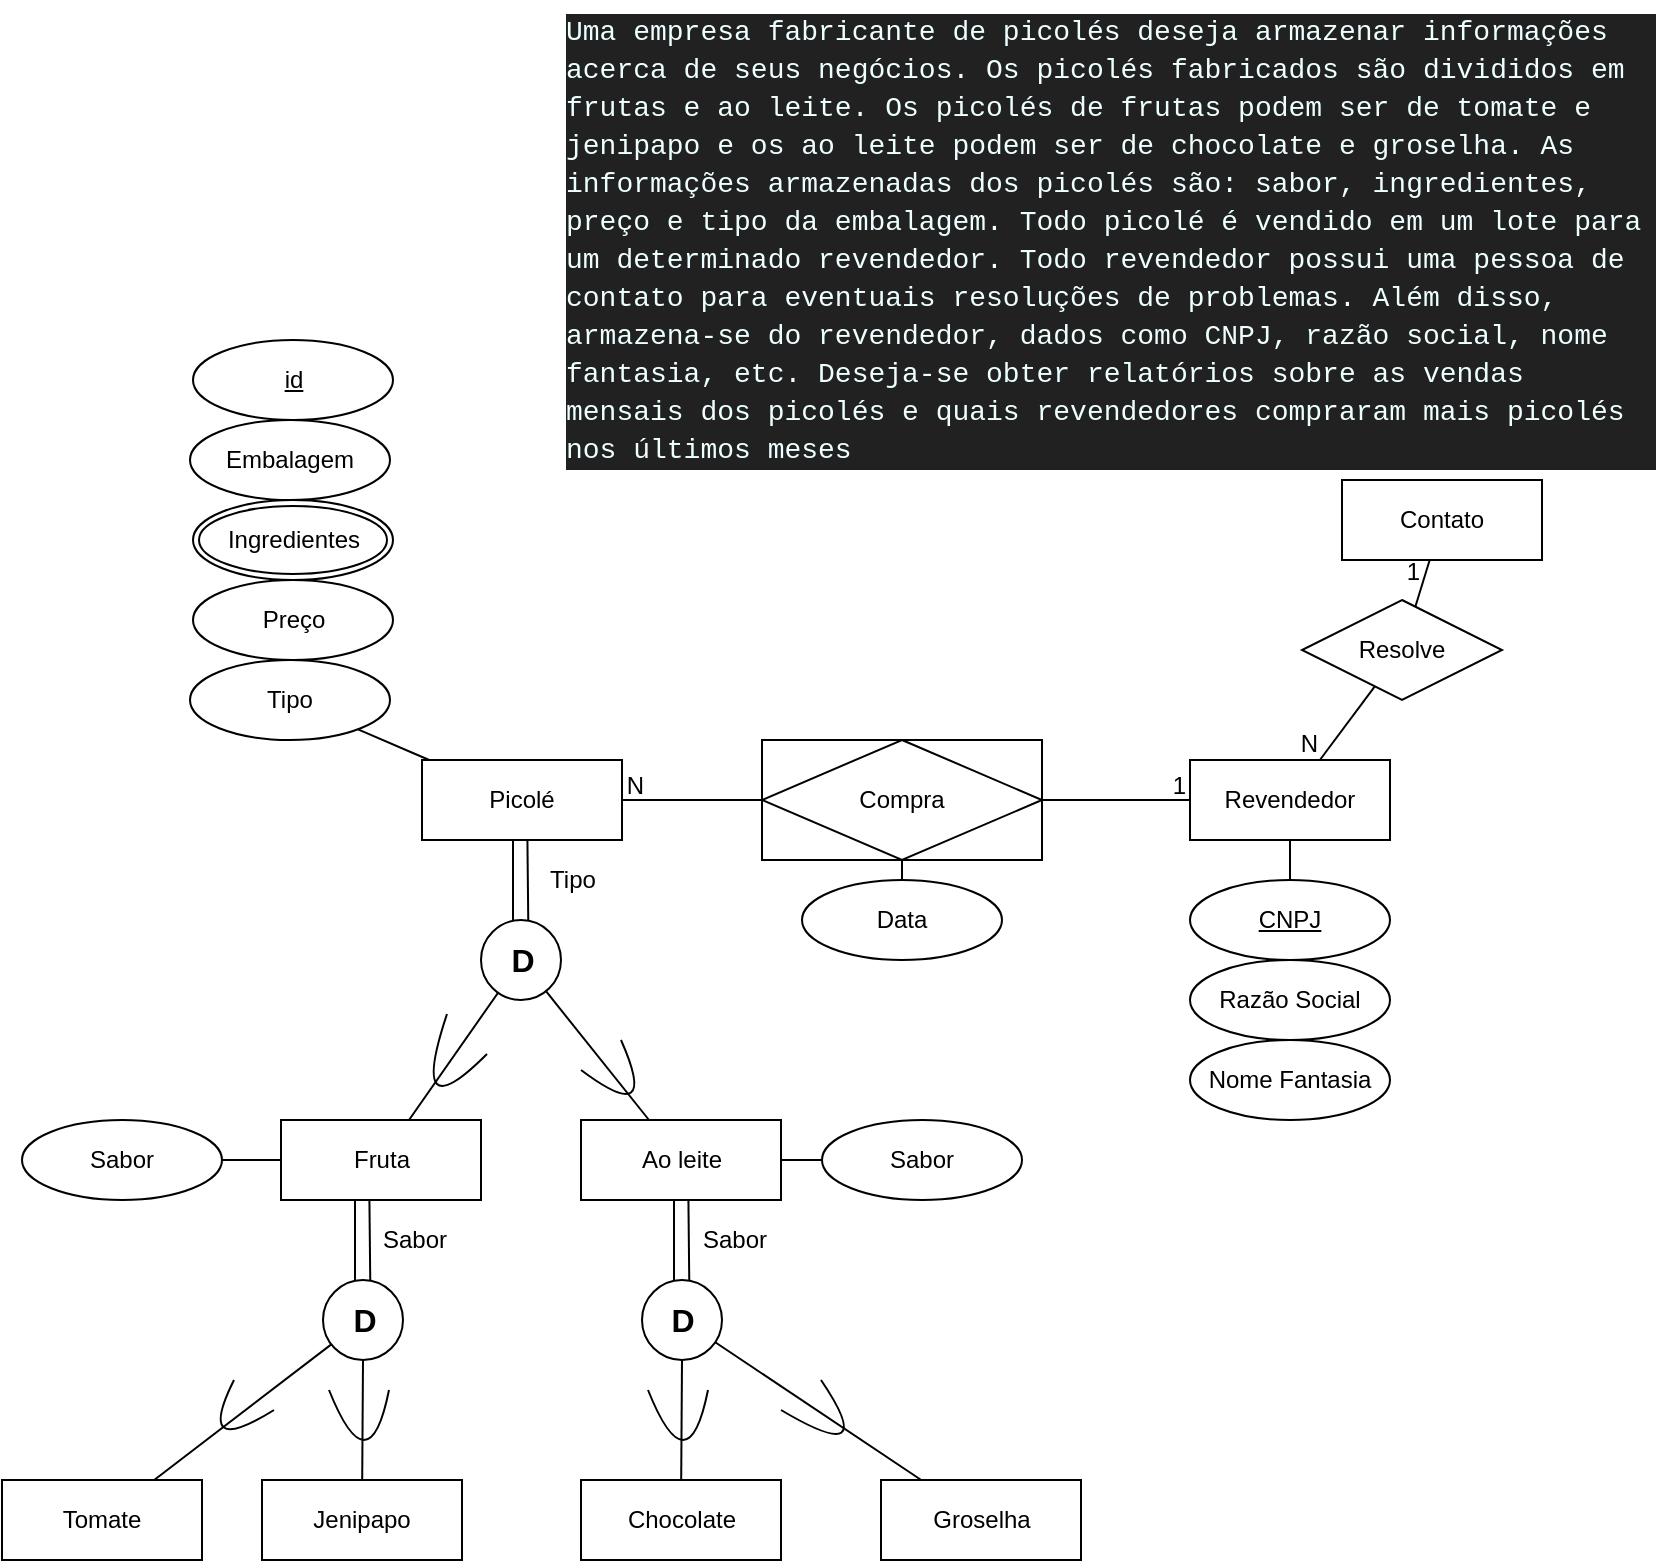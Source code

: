 <mxfile>
    <diagram id="HVWA7MTz8POEic55sj-K" name="Page-1">
        <mxGraphModel dx="990" dy="574" grid="1" gridSize="10" guides="1" tooltips="1" connect="1" arrows="1" fold="1" page="1" pageScale="1" pageWidth="827" pageHeight="1169" math="0" shadow="0">
            <root>
                <mxCell id="0"/>
                <mxCell id="1" parent="0"/>
                <mxCell id="2" value="&lt;div style=&quot;color: rgb(238 , 255 , 255) ; background-color: rgb(33 , 33 , 33) ; font-family: &amp;#34;consolas&amp;#34; , &amp;#34;courier new&amp;#34; , monospace ; font-weight: normal ; font-size: 14px ; line-height: 19px&quot;&gt;&lt;div&gt;&lt;span style=&quot;color: #eeffff&quot;&gt;Uma empresa fabricante de picolés deseja armazenar informações acerca de seus negócios. Os picolés fabricados são divididos em frutas e ao leite. Os picolés de frutas podem ser de tomate e jenipapo e os ao leite podem ser de chocolate e groselha. As informações armazenadas dos picolés são: sabor, ingredientes, preço e tipo da embalagem. Todo picolé é vendido em um lote para um determinado revendedor. Todo revendedor possui uma pessoa de contato para eventuais resoluções de problemas. Além disso, armazena-se do revendedor, dados como CNPJ, razão social, nome fantasia, etc. Deseja-se obter relatórios sobre as vendas mensais dos picolés e quais revendedores compraram mais picolés nos últimos meses&lt;/span&gt;&lt;/div&gt;&lt;/div&gt;" style="text;whiteSpace=wrap;html=1;" vertex="1" parent="1">
                    <mxGeometry x="280" width="547" height="220" as="geometry"/>
                </mxCell>
                <mxCell id="114" style="edgeStyle=none;html=1;endArrow=none;endFill=0;" edge="1" parent="1" source="3" target="108">
                    <mxGeometry relative="1" as="geometry"/>
                </mxCell>
                <mxCell id="3" value="Picolé" style="whiteSpace=wrap;html=1;align=center;" vertex="1" parent="1">
                    <mxGeometry x="210" y="380" width="100" height="40" as="geometry"/>
                </mxCell>
                <mxCell id="4" style="edgeStyle=none;html=1;endArrow=none;endFill=0;" edge="1" parent="1">
                    <mxGeometry relative="1" as="geometry">
                        <mxPoint x="262.708" y="420" as="sourcePoint"/>
                        <mxPoint x="263.125" y="460.01" as="targetPoint"/>
                    </mxGeometry>
                </mxCell>
                <mxCell id="5" style="edgeStyle=none;html=1;endArrow=none;endFill=0;" edge="1" parent="1" source="7" target="10">
                    <mxGeometry relative="1" as="geometry"/>
                </mxCell>
                <mxCell id="6" style="edgeStyle=none;html=1;endArrow=none;endFill=0;" edge="1" parent="1" source="7" target="11">
                    <mxGeometry relative="1" as="geometry"/>
                </mxCell>
                <mxCell id="7" value="" style="ellipse;whiteSpace=wrap;html=1;aspect=fixed;" vertex="1" parent="1">
                    <mxGeometry x="239.5" y="460" width="40" height="40" as="geometry"/>
                </mxCell>
                <mxCell id="8" value="&lt;span&gt;Tipo&lt;/span&gt;" style="text;html=1;resizable=0;autosize=1;align=center;verticalAlign=middle;points=[];fillColor=none;strokeColor=none;rounded=0;" vertex="1" parent="1">
                    <mxGeometry x="265" y="430" width="40" height="20" as="geometry"/>
                </mxCell>
                <mxCell id="107" style="edgeStyle=none;html=1;endArrow=none;endFill=0;" edge="1" parent="1" source="10" target="106">
                    <mxGeometry relative="1" as="geometry"/>
                </mxCell>
                <mxCell id="10" value="Fruta" style="whiteSpace=wrap;html=1;align=center;" vertex="1" parent="1">
                    <mxGeometry x="139.5" y="560" width="100" height="40" as="geometry"/>
                </mxCell>
                <mxCell id="105" style="edgeStyle=none;html=1;endArrow=none;endFill=0;" edge="1" parent="1" source="11" target="103">
                    <mxGeometry relative="1" as="geometry"/>
                </mxCell>
                <mxCell id="11" value="Ao leite" style="whiteSpace=wrap;html=1;align=center;" vertex="1" parent="1">
                    <mxGeometry x="289.5" y="560" width="100" height="40" as="geometry"/>
                </mxCell>
                <mxCell id="12" value="" style="curved=1;endArrow=none;html=1;endFill=0;" edge="1" parent="1">
                    <mxGeometry width="50" height="50" relative="1" as="geometry">
                        <mxPoint x="242.5" y="527" as="sourcePoint"/>
                        <mxPoint x="222.5" y="507" as="targetPoint"/>
                        <Array as="points">
                            <mxPoint x="202.5" y="567"/>
                        </Array>
                    </mxGeometry>
                </mxCell>
                <mxCell id="13" value="" style="curved=1;endArrow=none;html=1;endFill=0;" edge="1" parent="1">
                    <mxGeometry width="50" height="50" relative="1" as="geometry">
                        <mxPoint x="289.5" y="535" as="sourcePoint"/>
                        <mxPoint x="309.5" y="520" as="targetPoint"/>
                        <Array as="points">
                            <mxPoint x="329.5" y="565"/>
                        </Array>
                    </mxGeometry>
                </mxCell>
                <mxCell id="14" value="&lt;b&gt;&lt;font style=&quot;font-size: 16px&quot;&gt;D&lt;/font&gt;&lt;/b&gt;" style="text;html=1;resizable=0;autosize=1;align=center;verticalAlign=middle;points=[];fillColor=none;strokeColor=none;rounded=0;" vertex="1" parent="1">
                    <mxGeometry x="244.5" y="470" width="30" height="20" as="geometry"/>
                </mxCell>
                <mxCell id="15" style="edgeStyle=none;html=1;endArrow=none;endFill=0;" edge="1" parent="1">
                    <mxGeometry relative="1" as="geometry">
                        <mxPoint x="255.5" y="420" as="sourcePoint"/>
                        <mxPoint x="255.5" y="460" as="targetPoint"/>
                    </mxGeometry>
                </mxCell>
                <mxCell id="121" style="edgeStyle=none;html=1;endArrow=none;endFill=0;" edge="1" parent="1" source="46" target="116">
                    <mxGeometry relative="1" as="geometry"/>
                </mxCell>
                <mxCell id="46" value="Revendedor" style="whiteSpace=wrap;html=1;align=center;" vertex="1" parent="1">
                    <mxGeometry x="594" y="380" width="100" height="40" as="geometry"/>
                </mxCell>
                <mxCell id="47" style="edgeStyle=none;html=1;endArrow=none;endFill=0;" edge="1" parent="1">
                    <mxGeometry relative="1" as="geometry">
                        <mxPoint x="343.208" y="600" as="sourcePoint"/>
                        <mxPoint x="343.625" y="640.01" as="targetPoint"/>
                    </mxGeometry>
                </mxCell>
                <mxCell id="48" style="edgeStyle=none;html=1;endArrow=none;endFill=0;" edge="1" parent="1" source="50" target="52">
                    <mxGeometry relative="1" as="geometry"/>
                </mxCell>
                <mxCell id="49" style="edgeStyle=none;html=1;endArrow=none;endFill=0;" edge="1" parent="1" source="50" target="53">
                    <mxGeometry relative="1" as="geometry"/>
                </mxCell>
                <mxCell id="50" value="" style="ellipse;whiteSpace=wrap;html=1;aspect=fixed;" vertex="1" parent="1">
                    <mxGeometry x="320" y="640" width="40" height="40" as="geometry"/>
                </mxCell>
                <mxCell id="51" value="&lt;span&gt;Sabor&lt;/span&gt;" style="text;html=1;resizable=0;autosize=1;align=center;verticalAlign=middle;points=[];fillColor=none;strokeColor=none;rounded=0;" vertex="1" parent="1">
                    <mxGeometry x="340.5" y="610" width="50" height="20" as="geometry"/>
                </mxCell>
                <mxCell id="52" value="Chocolate" style="whiteSpace=wrap;html=1;align=center;" vertex="1" parent="1">
                    <mxGeometry x="289.5" y="740" width="100" height="40" as="geometry"/>
                </mxCell>
                <mxCell id="53" value="Groselha" style="whiteSpace=wrap;html=1;align=center;" vertex="1" parent="1">
                    <mxGeometry x="439.5" y="740" width="100" height="40" as="geometry"/>
                </mxCell>
                <mxCell id="55" value="" style="curved=1;endArrow=none;html=1;endFill=0;" edge="1" parent="1">
                    <mxGeometry width="50" height="50" relative="1" as="geometry">
                        <mxPoint x="389.5" y="705" as="sourcePoint"/>
                        <mxPoint x="409.5" y="690" as="targetPoint"/>
                        <Array as="points">
                            <mxPoint x="440" y="735"/>
                        </Array>
                    </mxGeometry>
                </mxCell>
                <mxCell id="56" value="&lt;b&gt;&lt;font style=&quot;font-size: 16px&quot;&gt;D&lt;/font&gt;&lt;/b&gt;" style="text;html=1;resizable=0;autosize=1;align=center;verticalAlign=middle;points=[];fillColor=none;strokeColor=none;rounded=0;" vertex="1" parent="1">
                    <mxGeometry x="325" y="650" width="30" height="20" as="geometry"/>
                </mxCell>
                <mxCell id="57" style="edgeStyle=none;html=1;endArrow=none;endFill=0;" edge="1" parent="1">
                    <mxGeometry relative="1" as="geometry">
                        <mxPoint x="336" y="600" as="sourcePoint"/>
                        <mxPoint x="336" y="640" as="targetPoint"/>
                    </mxGeometry>
                </mxCell>
                <mxCell id="90" value="" style="curved=1;endArrow=none;html=1;endFill=0;" edge="1" parent="1">
                    <mxGeometry width="50" height="50" relative="1" as="geometry">
                        <mxPoint x="323" y="695" as="sourcePoint"/>
                        <mxPoint x="353" y="695" as="targetPoint"/>
                        <Array as="points">
                            <mxPoint x="343" y="745"/>
                        </Array>
                    </mxGeometry>
                </mxCell>
                <mxCell id="91" style="edgeStyle=none;html=1;endArrow=none;endFill=0;" edge="1" parent="1">
                    <mxGeometry relative="1" as="geometry">
                        <mxPoint x="183.708" y="600" as="sourcePoint"/>
                        <mxPoint x="184.125" y="640.01" as="targetPoint"/>
                    </mxGeometry>
                </mxCell>
                <mxCell id="92" style="edgeStyle=none;html=1;endArrow=none;endFill=0;" edge="1" parent="1" source="94" target="96">
                    <mxGeometry relative="1" as="geometry"/>
                </mxCell>
                <mxCell id="93" style="edgeStyle=none;html=1;endArrow=none;endFill=0;" edge="1" parent="1" source="94" target="97">
                    <mxGeometry relative="1" as="geometry"/>
                </mxCell>
                <mxCell id="94" value="" style="ellipse;whiteSpace=wrap;html=1;aspect=fixed;" vertex="1" parent="1">
                    <mxGeometry x="160.5" y="640" width="40" height="40" as="geometry"/>
                </mxCell>
                <mxCell id="95" value="&lt;span&gt;Sabor&lt;/span&gt;" style="text;html=1;resizable=0;autosize=1;align=center;verticalAlign=middle;points=[];fillColor=none;strokeColor=none;rounded=0;" vertex="1" parent="1">
                    <mxGeometry x="181" y="610" width="50" height="20" as="geometry"/>
                </mxCell>
                <mxCell id="96" value="Jenipapo" style="whiteSpace=wrap;html=1;align=center;" vertex="1" parent="1">
                    <mxGeometry x="130" y="740" width="100" height="40" as="geometry"/>
                </mxCell>
                <mxCell id="97" value="Tomate" style="whiteSpace=wrap;html=1;align=center;" vertex="1" parent="1">
                    <mxGeometry y="740" width="100" height="40" as="geometry"/>
                </mxCell>
                <mxCell id="98" value="" style="curved=1;endArrow=none;html=1;endFill=0;" edge="1" parent="1">
                    <mxGeometry width="50" height="50" relative="1" as="geometry">
                        <mxPoint x="116" y="690" as="sourcePoint"/>
                        <mxPoint x="136" y="705" as="targetPoint"/>
                        <Array as="points">
                            <mxPoint x="96" y="730"/>
                        </Array>
                    </mxGeometry>
                </mxCell>
                <mxCell id="99" value="&lt;b&gt;&lt;font style=&quot;font-size: 16px&quot;&gt;D&lt;/font&gt;&lt;/b&gt;" style="text;html=1;resizable=0;autosize=1;align=center;verticalAlign=middle;points=[];fillColor=none;strokeColor=none;rounded=0;" vertex="1" parent="1">
                    <mxGeometry x="165.5" y="650" width="30" height="20" as="geometry"/>
                </mxCell>
                <mxCell id="100" style="edgeStyle=none;html=1;endArrow=none;endFill=0;" edge="1" parent="1">
                    <mxGeometry relative="1" as="geometry">
                        <mxPoint x="176.5" y="600" as="sourcePoint"/>
                        <mxPoint x="176.5" y="640" as="targetPoint"/>
                    </mxGeometry>
                </mxCell>
                <mxCell id="101" value="" style="curved=1;endArrow=none;html=1;endFill=0;" edge="1" parent="1">
                    <mxGeometry width="50" height="50" relative="1" as="geometry">
                        <mxPoint x="163.5" y="695" as="sourcePoint"/>
                        <mxPoint x="193.5" y="695" as="targetPoint"/>
                        <Array as="points">
                            <mxPoint x="183.5" y="745"/>
                        </Array>
                    </mxGeometry>
                </mxCell>
                <mxCell id="103" value="Sabor" style="ellipse;whiteSpace=wrap;html=1;align=center;" vertex="1" parent="1">
                    <mxGeometry x="410" y="560" width="100" height="40" as="geometry"/>
                </mxCell>
                <mxCell id="106" value="Sabor" style="ellipse;whiteSpace=wrap;html=1;align=center;" vertex="1" parent="1">
                    <mxGeometry x="10" y="560" width="100" height="40" as="geometry"/>
                </mxCell>
                <mxCell id="108" value="Tipo" style="ellipse;whiteSpace=wrap;html=1;align=center;" vertex="1" parent="1">
                    <mxGeometry x="94" y="330" width="100" height="40" as="geometry"/>
                </mxCell>
                <mxCell id="109" value="Ingredientes" style="ellipse;shape=doubleEllipse;margin=3;whiteSpace=wrap;html=1;align=center;" vertex="1" parent="1">
                    <mxGeometry x="95.5" y="250" width="100" height="40" as="geometry"/>
                </mxCell>
                <mxCell id="110" value="Preço" style="ellipse;whiteSpace=wrap;html=1;align=center;" vertex="1" parent="1">
                    <mxGeometry x="95.5" y="290" width="100" height="40" as="geometry"/>
                </mxCell>
                <mxCell id="112" value="Embalagem" style="ellipse;whiteSpace=wrap;html=1;align=center;" vertex="1" parent="1">
                    <mxGeometry x="94" y="210" width="100" height="40" as="geometry"/>
                </mxCell>
                <mxCell id="116" value="CNPJ" style="ellipse;whiteSpace=wrap;html=1;align=center;fontStyle=4;" vertex="1" parent="1">
                    <mxGeometry x="594" y="440" width="100" height="40" as="geometry"/>
                </mxCell>
                <mxCell id="117" value="Razão Social" style="ellipse;whiteSpace=wrap;html=1;align=center;" vertex="1" parent="1">
                    <mxGeometry x="594" y="480" width="100" height="40" as="geometry"/>
                </mxCell>
                <mxCell id="118" value="Nome Fantasia" style="ellipse;whiteSpace=wrap;html=1;align=center;" vertex="1" parent="1">
                    <mxGeometry x="594" y="520" width="100" height="40" as="geometry"/>
                </mxCell>
                <mxCell id="128" style="edgeStyle=none;html=1;endArrow=none;endFill=0;" edge="1" parent="1" source="122" target="127">
                    <mxGeometry relative="1" as="geometry"/>
                </mxCell>
                <mxCell id="122" value="Compra" style="shape=associativeEntity;whiteSpace=wrap;html=1;align=center;" vertex="1" parent="1">
                    <mxGeometry x="380" y="370" width="140" height="60" as="geometry"/>
                </mxCell>
                <mxCell id="123" value="" style="endArrow=none;html=1;rounded=0;" edge="1" parent="1" source="122" target="3">
                    <mxGeometry relative="1" as="geometry">
                        <mxPoint x="520" y="390" as="sourcePoint"/>
                        <mxPoint x="680" y="390" as="targetPoint"/>
                    </mxGeometry>
                </mxCell>
                <mxCell id="124" value="N" style="resizable=0;html=1;align=right;verticalAlign=bottom;" connectable="0" vertex="1" parent="123">
                    <mxGeometry x="1" relative="1" as="geometry">
                        <mxPoint x="11" y="1" as="offset"/>
                    </mxGeometry>
                </mxCell>
                <mxCell id="125" value="" style="endArrow=none;html=1;rounded=0;" edge="1" parent="1" source="122" target="46">
                    <mxGeometry relative="1" as="geometry">
                        <mxPoint x="520" y="390" as="sourcePoint"/>
                        <mxPoint x="680" y="390" as="targetPoint"/>
                    </mxGeometry>
                </mxCell>
                <mxCell id="126" value="1" style="resizable=0;html=1;align=right;verticalAlign=bottom;" connectable="0" vertex="1" parent="125">
                    <mxGeometry x="1" relative="1" as="geometry">
                        <mxPoint x="-2" y="1" as="offset"/>
                    </mxGeometry>
                </mxCell>
                <mxCell id="127" value="Data" style="ellipse;whiteSpace=wrap;html=1;align=center;" vertex="1" parent="1">
                    <mxGeometry x="400" y="440" width="100" height="40" as="geometry"/>
                </mxCell>
                <mxCell id="130" value="id" style="ellipse;whiteSpace=wrap;html=1;align=center;fontStyle=4;" vertex="1" parent="1">
                    <mxGeometry x="95.5" y="170" width="100" height="40" as="geometry"/>
                </mxCell>
                <mxCell id="131" value="Contato" style="whiteSpace=wrap;html=1;align=center;" vertex="1" parent="1">
                    <mxGeometry x="670" y="240" width="100" height="40" as="geometry"/>
                </mxCell>
                <mxCell id="133" value="Resolve" style="shape=rhombus;perimeter=rhombusPerimeter;whiteSpace=wrap;html=1;align=center;" vertex="1" parent="1">
                    <mxGeometry x="650" y="300" width="100" height="50" as="geometry"/>
                </mxCell>
                <mxCell id="136" value="" style="endArrow=none;html=1;rounded=0;" edge="1" parent="1" source="133" target="46">
                    <mxGeometry relative="1" as="geometry">
                        <mxPoint x="520" y="300" as="sourcePoint"/>
                        <mxPoint x="680" y="300" as="targetPoint"/>
                    </mxGeometry>
                </mxCell>
                <mxCell id="137" value="N" style="resizable=0;html=1;align=right;verticalAlign=bottom;" connectable="0" vertex="1" parent="136">
                    <mxGeometry x="1" relative="1" as="geometry"/>
                </mxCell>
                <mxCell id="138" value="" style="endArrow=none;html=1;rounded=0;" edge="1" parent="1" source="133" target="131">
                    <mxGeometry relative="1" as="geometry">
                        <mxPoint x="520" y="300" as="sourcePoint"/>
                        <mxPoint x="680" y="300" as="targetPoint"/>
                    </mxGeometry>
                </mxCell>
                <mxCell id="139" value="1" style="resizable=0;html=1;align=right;verticalAlign=bottom;" connectable="0" vertex="1" parent="138">
                    <mxGeometry x="1" relative="1" as="geometry">
                        <mxPoint x="-4" y="15" as="offset"/>
                    </mxGeometry>
                </mxCell>
            </root>
        </mxGraphModel>
    </diagram>
</mxfile>